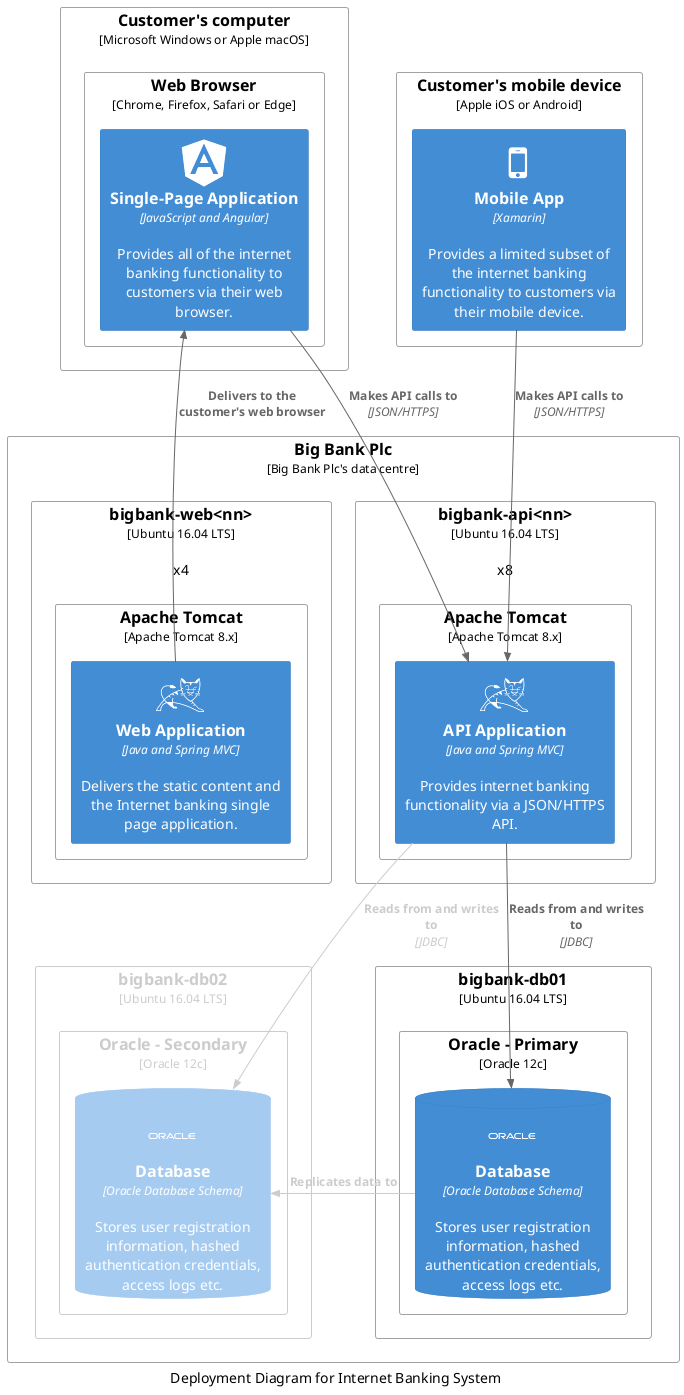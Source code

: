 @startuml deployment-tags-and-sprites
!include <C4/C4_Deployment>
!include <tupadr3/common>
!include <tupadr3/devicons2/angularjs>
!include <tupadr3/devicons2/java>
!include <tupadr3/devicons2/oracle_original>
!include <tupadr3/devicons2/tomcat_line>
!include <tupadr3/font-awesome/mobile>

!global $LIGHT_BLUE = "#a5cbf0"
!global $LIGHT_GREY = "#cccccc"

AddElementTag("standby", $bgColor=$LIGHT_BLUE, $borderColor=$LIGHT_BLUE)
AddElementTag("standbyNode", $fontColor=$LIGHT_GREY, $borderColor=$LIGHT_GREY)
AddRelTag("standby", $textColor=$LIGHT_GREY, $lineColor=$LIGHT_GREY)

Deployment_Node(computer, "Customer's computer", "Microsoft Windows or Apple macOS") {
    Deployment_Node(webBrowser, "Web Browser", "Chrome, Firefox, Safari or Edge") {
        Container(spa, "Single-Page Application", "JavaScript and Angular", "Provides all of the internet banking functionality to customers via their web browser.", $sprite="angularjs")
    }
}

Deployment_Node(mobileDevice, "Customer's mobile device", "Apple iOS or Android") {
    Container(mobileApp, "Mobile App", "Xamarin", "Provides a limited subset of the internet banking functionality to customers via their mobile device.", $sprite="mobile")
}

Deployment_Node(dc, "Big Bank Plc", "Big Bank Plc's data centre") {
    Deployment_Node(apiServers, "bigbank-api<nn>", "Ubuntu 16.04 LTS", "x8") {
        Deployment_Node(tomcatApi, "Apache Tomcat", "Apache Tomcat 8.x") {
            Container(api, "API Application", "Java and Spring MVC", "Provides internet banking functionality via a JSON/HTTPS API.", $sprite="tomcat_line")
        }
    }

    Deployment_Node(webServers, "bigbank-web<nn>", "Ubuntu 16.04 LTS", "x4") {
        Deployment_Node(tomcatWeb, "Apache Tomcat", "Apache Tomcat 8.x") {
            Container(web, "Web Application", "Java and Spring MVC", "Delivers the static content and the Internet banking single page application.", $sprite="tomcat_line")
        }
    }

    Deployment_Node(dbServer1, "bigbank-db01", "Ubuntu 16.04 LTS") {
        Deployment_Node(dbInstance1, "Oracle - Primary", "Oracle 12c") {
            ContainerDb(db1, "Database", "Oracle Database Schema", "Stores user registration information, hashed authentication credentials, access logs etc.", $sprite="oracle_original")
        }
    }

    Deployment_Node(dbServer2, "bigbank-db02", "Ubuntu 16.04 LTS", $tags="standbyNode") {
        Deployment_Node(dbInstance2, "Oracle - Secondary", "Oracle 12c", $tags="standbyNode") {
            ContainerDb(db2, "Database", "Oracle Database Schema", "Stores user registration information, hashed authentication credentials, access logs etc.", $tags="standby", $sprite="oracle_original")
        }
    }
}

Rel(mobileApp, api, "Makes API calls to", "JSON/HTTPS")
Rel(spa, api, "Makes API calls to", "JSON/HTTPS")

Rel(web, spa, "Delivers to the customer's web browser")

Rel(api, db1, "Reads from and writes to", "JDBC")
Rel(api, db2, "Reads from and writes to", "JDBC", $tags="standby")
Rel_L(db1, db2, "Replicates data to", $tags="standby")

caption Deployment Diagram for Internet Banking System

@enduml
